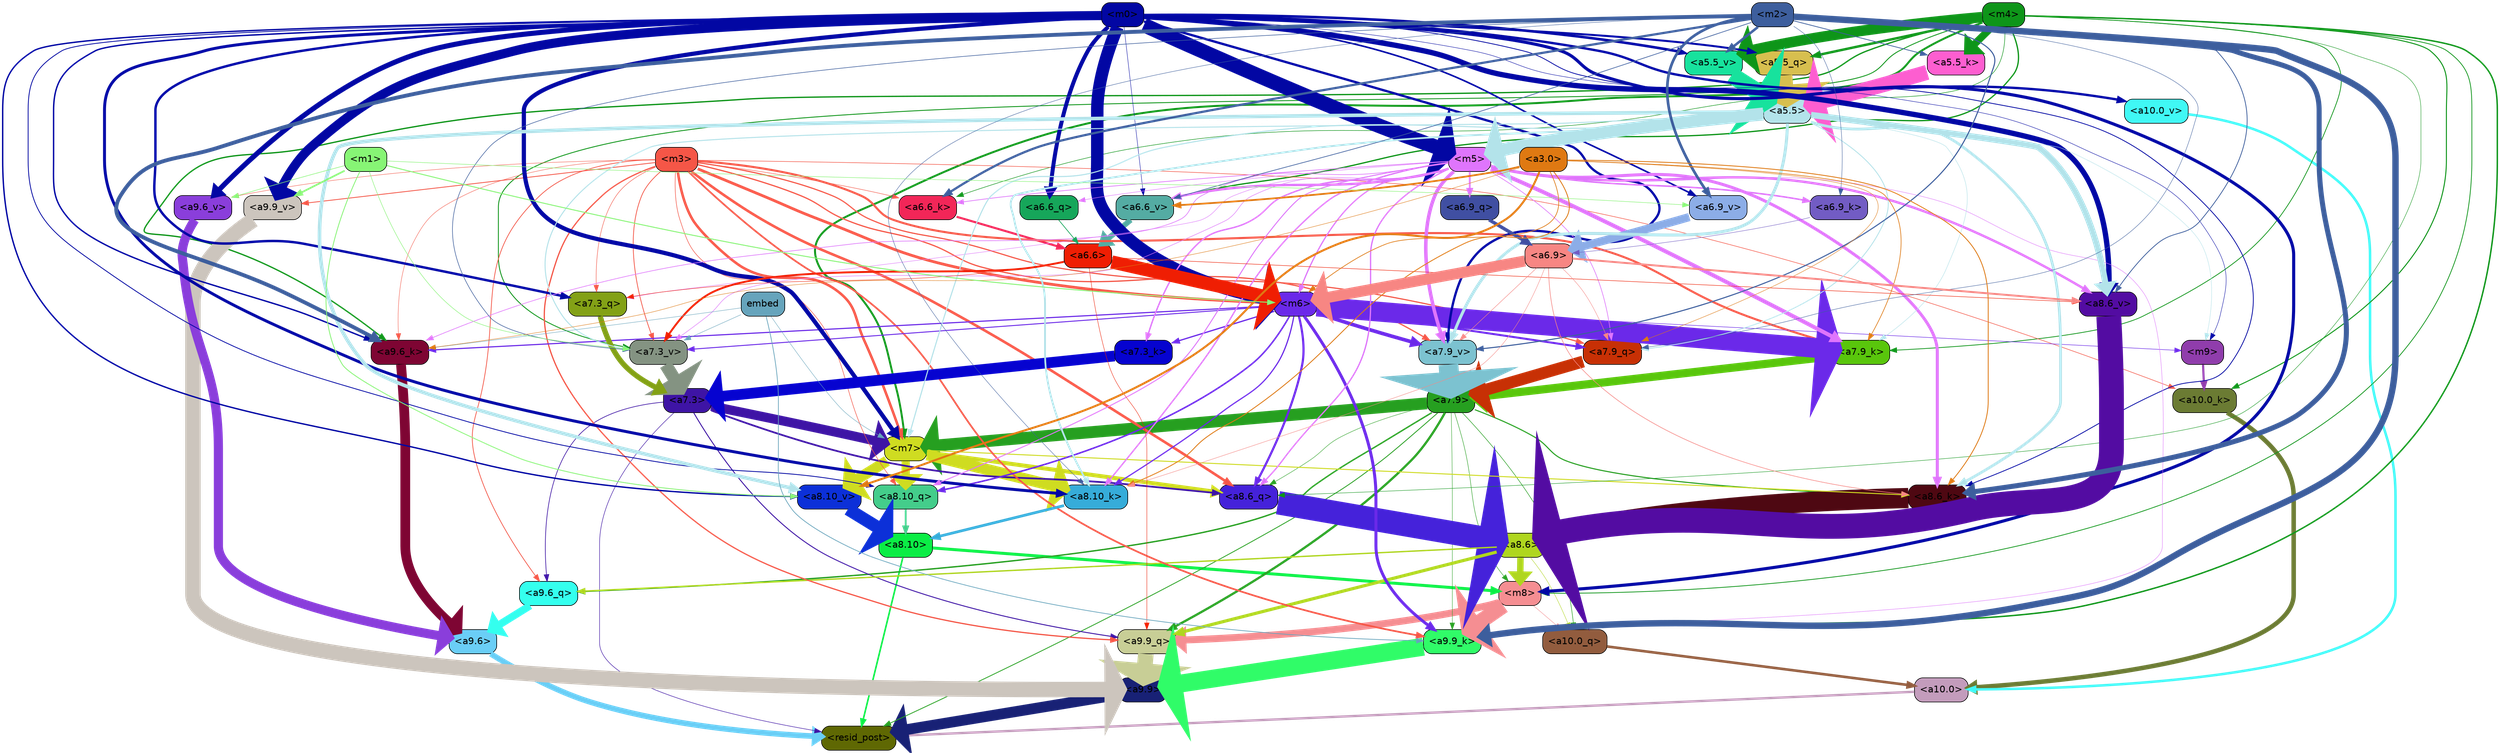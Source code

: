 strict digraph "" {
	graph [bgcolor=transparent,
		layout=dot,
		overlap=false,
		splines=true
	];
	"<a10.0>"	[color=black,
		fillcolor="#c39cbc",
		fontname=Helvetica,
		shape=box,
		style="filled, rounded"];
	"<resid_post>"	[color=black,
		fillcolor="#5f6803",
		fontname=Helvetica,
		shape=box,
		style="filled, rounded"];
	"<a10.0>" -> "<resid_post>"	[color="#c39cbc",
		penwidth=3.4253244400024414];
	"<a9.9>"	[color=black,
		fillcolor="#182175",
		fontname=Helvetica,
		shape=box,
		style="filled, rounded"];
	"<a9.9>" -> "<resid_post>"	[color="#182175",
		penwidth=16.05378818511963];
	"<a9.6>"	[color=black,
		fillcolor="#6acef6",
		fontname=Helvetica,
		shape=box,
		style="filled, rounded"];
	"<a9.6>" -> "<resid_post>"	[color="#6acef6",
		penwidth=8.33797836303711];
	"<a8.10>"	[color=black,
		fillcolor="#0bed45",
		fontname=Helvetica,
		shape=box,
		style="filled, rounded"];
	"<a8.10>" -> "<resid_post>"	[color="#0bed45",
		penwidth=2.3390636444091797];
	"<m8>"	[color=black,
		fillcolor="#f58e92",
		fontname=Helvetica,
		shape=box,
		style="filled, rounded"];
	"<a8.10>" -> "<m8>"	[color="#0bed45",
		penwidth=4.388927459716797];
	"<a7.9>"	[color=black,
		fillcolor="#269f20",
		fontname=Helvetica,
		shape=box,
		style="filled, rounded"];
	"<a7.9>" -> "<resid_post>"	[color="#269f20",
		penwidth=1.1926651000976562];
	"<a10.0_q>"	[color=black,
		fillcolor="#925c3e",
		fontname=Helvetica,
		shape=box,
		style="filled, rounded"];
	"<a7.9>" -> "<a10.0_q>"	[color="#269f20",
		penwidth=0.7811813354492188];
	"<a7.9>" -> "<m8>"	[color="#269f20",
		penwidth=0.6738662719726562];
	"<a9.9_q>"	[color=black,
		fillcolor="#c8ce96",
		fontname=Helvetica,
		shape=box,
		style="filled, rounded"];
	"<a7.9>" -> "<a9.9_q>"	[color="#269f20",
		penwidth=3.33896541595459];
	"<a9.6_q>"	[color=black,
		fillcolor="#34ffee",
		fontname=Helvetica,
		shape=box,
		style="filled, rounded"];
	"<a7.9>" -> "<a9.6_q>"	[color="#269f20",
		penwidth=2.0531044006347656];
	"<a9.9_k>"	[color=black,
		fillcolor="#30fc68",
		fontname=Helvetica,
		shape=box,
		style="filled, rounded"];
	"<a7.9>" -> "<a9.9_k>"	[color="#269f20",
		penwidth=0.6];
	"<a8.6_q>"	[color=black,
		fillcolor="#4522da",
		fontname=Helvetica,
		shape=box,
		style="filled, rounded"];
	"<a7.9>" -> "<a8.6_q>"	[color="#269f20",
		penwidth=0.6];
	"<a8.6_k>"	[color=black,
		fillcolor="#4e0812",
		fontname=Helvetica,
		shape=box,
		style="filled, rounded"];
	"<a7.9>" -> "<a8.6_k>"	[color="#269f20",
		penwidth=1.5751152038574219];
	"<m7>"	[color=black,
		fillcolor="#cfdc21",
		fontname=Helvetica,
		shape=box,
		style="filled, rounded"];
	"<a7.9>" -> "<m7>"	[color="#269f20",
		penwidth=17.67833709716797];
	"<a7.3>"	[color=black,
		fillcolor="#3e14a5",
		fontname=Helvetica,
		shape=box,
		style="filled, rounded"];
	"<a7.3>" -> "<resid_post>"	[color="#3e14a5",
		penwidth=0.7339706420898438];
	"<a7.3>" -> "<a9.9_q>"	[color="#3e14a5",
		penwidth=1.3609809875488281];
	"<a7.3>" -> "<a9.6_q>"	[color="#3e14a5",
		penwidth=0.9587650299072266];
	"<a7.3>" -> "<a8.6_q>"	[color="#3e14a5",
		penwidth=2.597522735595703];
	"<a7.3>" -> "<m7>"	[color="#3e14a5",
		penwidth=13.925512313842773];
	"<a10.0_q>" -> "<a10.0>"	[color="#925c3e",
		penwidth=3.861766815185547];
	"<a10.0_k>"	[color=black,
		fillcolor="#6b7b33",
		fontname=Helvetica,
		shape=box,
		style="filled, rounded"];
	"<a10.0_k>" -> "<a10.0>"	[color="#6b7b33",
		penwidth=6.691814422607422];
	"<a10.0_v>"	[color=black,
		fillcolor="#40f8f5",
		fontname=Helvetica,
		shape=box,
		style="filled, rounded"];
	"<a10.0_v>" -> "<a10.0>"	[color="#40f8f5",
		penwidth=3.703948974609375];
	"<m8>" -> "<a10.0_q>"	[color="#f58e92",
		penwidth=0.6];
	"<m8>" -> "<a9.9_q>"	[color="#f58e92",
		penwidth=10.407995223999023];
	"<m8>" -> "<a9.9_k>"	[color="#f58e92",
		penwidth=22.67278480529785];
	"<a8.6>"	[color=black,
		fillcolor="#afd61f",
		fontname=Helvetica,
		shape=box,
		style="filled, rounded"];
	"<a8.6>" -> "<a10.0_q>"	[color="#afd61f",
		penwidth=0.6];
	"<a8.6>" -> "<m8>"	[color="#afd61f",
		penwidth=9.616483688354492];
	"<a8.6>" -> "<a9.9_q>"	[color="#afd61f",
		penwidth=4.681654930114746];
	"<a8.6>" -> "<a9.6_q>"	[color="#afd61f",
		penwidth=2.0046749114990234];
	"<m9>"	[color=black,
		fillcolor="#903dac",
		fontname=Helvetica,
		shape=box,
		style="filled, rounded"];
	"<m9>" -> "<a10.0_k>"	[color="#903dac",
		penwidth=3.1536026000976562];
	"<m4>"	[color=black,
		fillcolor="#0e9519",
		fontname=Helvetica,
		shape=box,
		style="filled, rounded"];
	"<m4>" -> "<a10.0_k>"	[color="#0e9519",
		penwidth=1.4532089233398438];
	"<m4>" -> "<m8>"	[color="#0e9519",
		penwidth=1.1121444702148438];
	"<m4>" -> "<a9.9_k>"	[color="#0e9519",
		penwidth=2.1296005249023438];
	"<a9.6_k>"	[color=black,
		fillcolor="#7e0533",
		fontname=Helvetica,
		shape=box,
		style="filled, rounded"];
	"<m4>" -> "<a9.6_k>"	[color="#0e9519",
		penwidth=1.93524169921875];
	"<m4>" -> "<a8.6_q>"	[color="#0e9519",
		penwidth=0.6086311340332031];
	"<m4>" -> "<m7>"	[color="#0e9519",
		penwidth=2.9153175354003906];
	"<a7.9_k>"	[color=black,
		fillcolor="#59c60c",
		fontname=Helvetica,
		shape=box,
		style="filled, rounded"];
	"<m4>" -> "<a7.9_k>"	[color="#0e9519",
		penwidth=1.0983266830444336];
	"<a7.3_v>"	[color=black,
		fillcolor="#849382",
		fontname=Helvetica,
		shape=box,
		style="filled, rounded"];
	"<m4>" -> "<a7.3_v>"	[color="#0e9519",
		penwidth=1.2746734619140625];
	"<a6.6_k>"	[color=black,
		fillcolor="#f22658",
		fontname=Helvetica,
		shape=box,
		style="filled, rounded"];
	"<m4>" -> "<a6.6_k>"	[color="#0e9519",
		penwidth=0.7470474243164062];
	"<a6.6_v>"	[color=black,
		fillcolor="#54aca3",
		fontname=Helvetica,
		shape=box,
		style="filled, rounded"];
	"<m4>" -> "<a6.6_v>"	[color="#0e9519",
		penwidth=1.873147964477539];
	"<a5.5_q>"	[color=black,
		fillcolor="#d7bf4f",
		fontname=Helvetica,
		shape=box,
		style="filled, rounded"];
	"<m4>" -> "<a5.5_q>"	[color="#0e9519",
		penwidth=3.6069361567497253];
	"<a5.5_k>"	[color=black,
		fillcolor="#fd5ed0",
		fontname=Helvetica,
		shape=box,
		style="filled, rounded"];
	"<m4>" -> "<a5.5_k>"	[color="#0e9519",
		penwidth=10.824847996234894];
	"<a5.5_v>"	[color=black,
		fillcolor="#17e29d",
		fontname=Helvetica,
		shape=box,
		style="filled, rounded"];
	"<m4>" -> "<a5.5_v>"	[color="#0e9519",
		penwidth=15.7442626953125];
	"<m3>"	[color=black,
		fillcolor="#f55647",
		fontname=Helvetica,
		shape=box,
		style="filled, rounded"];
	"<m3>" -> "<a10.0_k>"	[color="#f55647",
		penwidth=0.8012542724609375];
	"<m6>"	[color=black,
		fillcolor="#6b29e9",
		fontname=Helvetica,
		shape=box,
		style="filled, rounded"];
	"<m3>" -> "<m6>"	[color="#f55647",
		penwidth=4.0873308181762695];
	"<m3>" -> "<a9.9_q>"	[color="#f55647",
		penwidth=1.8098411560058594];
	"<m3>" -> "<a9.6_q>"	[color="#f55647",
		penwidth=1.0731983184814453];
	"<m3>" -> "<a9.9_k>"	[color="#f55647",
		penwidth=2.538074493408203];
	"<m3>" -> "<a9.6_k>"	[color="#f55647",
		penwidth=0.6];
	"<a9.9_v>"	[color=black,
		fillcolor="#ccc5bd",
		fontname=Helvetica,
		shape=box,
		style="filled, rounded"];
	"<m3>" -> "<a9.9_v>"	[color="#f55647",
		penwidth=1.1908531188964844];
	"<a9.6_v>"	[color=black,
		fillcolor="#8a3edb",
		fontname=Helvetica,
		shape=box,
		style="filled, rounded"];
	"<m3>" -> "<a9.6_v>"	[color="#f55647",
		penwidth=0.6];
	"<a8.10_q>"	[color=black,
		fillcolor="#44cd8b",
		fontname=Helvetica,
		shape=box,
		style="filled, rounded"];
	"<m3>" -> "<a8.10_q>"	[color="#f55647",
		penwidth=0.7969093322753906];
	"<m3>" -> "<a8.6_q>"	[color="#f55647",
		penwidth=3.8069801330566406];
	"<m3>" -> "<m7>"	[color="#f55647",
		penwidth=3.7463531494140625];
	"<a7.9_q>"	[color=black,
		fillcolor="#c73005",
		fontname=Helvetica,
		shape=box,
		style="filled, rounded"];
	"<m3>" -> "<a7.9_q>"	[color="#f55647",
		penwidth=1.7077007293701172];
	"<a7.3_q>"	[color=black,
		fillcolor="#83a116",
		fontname=Helvetica,
		shape=box,
		style="filled, rounded"];
	"<m3>" -> "<a7.3_q>"	[color="#f55647",
		penwidth=0.6810226440429688];
	"<m3>" -> "<a7.9_k>"	[color="#f55647",
		penwidth=3.0535898208618164];
	"<a7.9_v>"	[color=black,
		fillcolor="#7cc2d0",
		fontname=Helvetica,
		shape=box,
		style="filled, rounded"];
	"<m3>" -> "<a7.9_v>"	[color="#f55647",
		penwidth=1.8027725219726562];
	"<m3>" -> "<a7.3_v>"	[color="#f55647",
		penwidth=1.0946578979492188];
	"<m3>" -> "<a6.6_k>"	[color="#f55647",
		penwidth=0.6740627288818359];
	"<m0>"	[color=black,
		fillcolor="#0207a3",
		fontname=Helvetica,
		shape=box,
		style="filled, rounded"];
	"<m0>" -> "<a10.0_v>"	[color="#0207a3",
		penwidth=3.520832061767578];
	"<m0>" -> "<m8>"	[color="#0207a3",
		penwidth=4.624839782714844];
	"<m0>" -> "<m9>"	[color="#0207a3",
		penwidth=0.6];
	"<m0>" -> "<m6>"	[color="#0207a3",
		penwidth=18.578011751174927];
	"<m0>" -> "<a9.6_k>"	[color="#0207a3",
		penwidth=2.0742149353027344];
	"<m0>" -> "<a9.9_v>"	[color="#0207a3",
		penwidth=13.6649169921875];
	"<m0>" -> "<a9.6_v>"	[color="#0207a3",
		penwidth=7.575786590576172];
	"<m5>"	[color=black,
		fillcolor="#df75fc",
		fontname=Helvetica,
		shape=box,
		style="filled, rounded"];
	"<m0>" -> "<m5>"	[color="#0207a3",
		penwidth=21.776307940483093];
	"<m0>" -> "<a8.10_q>"	[color="#0207a3",
		penwidth=1.1731605529785156];
	"<a8.10_k>"	[color=black,
		fillcolor="#36acd9",
		fontname=Helvetica,
		shape=box,
		style="filled, rounded"];
	"<m0>" -> "<a8.10_k>"	[color="#0207a3",
		penwidth=4.350425720214844];
	"<m0>" -> "<a8.6_k>"	[color="#0207a3",
		penwidth=1.1486854553222656];
	"<a8.10_v>"	[color=black,
		fillcolor="#0c30d8",
		fontname=Helvetica,
		shape=box,
		style="filled, rounded"];
	"<m0>" -> "<a8.10_v>"	[color="#0207a3",
		penwidth=2.0526657104492188];
	"<a8.6_v>"	[color=black,
		fillcolor="#530ca2",
		fontname=Helvetica,
		shape=box,
		style="filled, rounded"];
	"<m0>" -> "<a8.6_v>"	[color="#0207a3",
		penwidth=7.951751708984375];
	"<m0>" -> "<m7>"	[color="#0207a3",
		penwidth=6.283721923828125];
	"<m0>" -> "<a7.3_q>"	[color="#0207a3",
		penwidth=3.6216583251953125];
	"<m0>" -> "<a7.9_v>"	[color="#0207a3",
		penwidth=3.447589874267578];
	"<a6.6_q>"	[color=black,
		fillcolor="#16a65a",
		fontname=Helvetica,
		shape=box,
		style="filled, rounded"];
	"<m0>" -> "<a6.6_q>"	[color="#0207a3",
		penwidth=5.959924697875977];
	"<a6.9_v>"	[color=black,
		fillcolor="#8cade7",
		fontname=Helvetica,
		shape=box,
		style="filled, rounded"];
	"<m0>" -> "<a6.9_v>"	[color="#0207a3",
		penwidth=2.383556365966797];
	"<m0>" -> "<a6.6_v>"	[color="#0207a3",
		penwidth=0.6];
	"<m0>" -> "<a5.5_q>"	[color="#0207a3",
		penwidth=2.9749149084091187];
	"<m0>" -> "<a5.5_v>"	[color="#0207a3",
		penwidth=3.8549962043762207];
	"<m6>" -> "<m9>"	[color="#6b29e9",
		penwidth=0.7276992797851562];
	"<m6>" -> "<a9.9_k>"	[color="#6b29e9",
		penwidth=4.405937194824219];
	"<m6>" -> "<a9.6_k>"	[color="#6b29e9",
		penwidth=1.6540985107421875];
	"<m6>" -> "<a8.10_q>"	[color="#6b29e9",
		penwidth=2.2618331909179688];
	"<m6>" -> "<a8.6_q>"	[color="#6b29e9",
		penwidth=3.241657257080078];
	"<m6>" -> "<a8.10_k>"	[color="#6b29e9",
		penwidth=1.733642578125];
	"<m6>" -> "<a7.9_q>"	[color="#6b29e9",
		penwidth=2.9651412963867188];
	"<m6>" -> "<a7.9_k>"	[color="#6b29e9",
		penwidth=29.52049446105957];
	"<a7.3_k>"	[color=black,
		fillcolor="#0603d0",
		fontname=Helvetica,
		shape=box,
		style="filled, rounded"];
	"<m6>" -> "<a7.3_k>"	[color="#6b29e9",
		penwidth=1.8433246612548828];
	"<m6>" -> "<a7.9_v>"	[color="#6b29e9",
		penwidth=5.381137847900391];
	"<m6>" -> "<a7.3_v>"	[color="#6b29e9",
		penwidth=1.3778877258300781];
	"<a5.5>"	[color=black,
		fillcolor="#b3e3ea",
		fontname=Helvetica,
		shape=box,
		style="filled, rounded"];
	"<a5.5>" -> "<m9>"	[color="#b3e3ea",
		penwidth=0.6];
	"<a5.5>" -> "<m5>"	[color="#b3e3ea",
		penwidth=19.247835159301758];
	"<a5.5>" -> "<a8.10_k>"	[color="#b3e3ea",
		penwidth=2.6749038696289062];
	"<a5.5>" -> "<a8.6_k>"	[color="#b3e3ea",
		penwidth=3.9810218811035156];
	"<a5.5>" -> "<a8.10_v>"	[color="#b3e3ea",
		penwidth=5.2978057861328125];
	"<a5.5>" -> "<a8.6_v>"	[color="#b3e3ea",
		penwidth=9.177913665771484];
	"<a5.5>" -> "<m7>"	[color="#b3e3ea",
		penwidth=1.5525360107421875];
	"<a5.5>" -> "<a7.9_q>"	[color="#b3e3ea",
		penwidth=1.22930908203125];
	"<a5.5>" -> "<a7.9_k>"	[color="#b3e3ea",
		penwidth=0.6708955764770508];
	"<a5.5>" -> "<a7.9_v>"	[color="#b3e3ea",
		penwidth=4.432796478271484];
	"<a5.5>" -> "<a7.3_v>"	[color="#b3e3ea",
		penwidth=1.4417800903320312];
	"<a9.9_q>" -> "<a9.9>"	[color="#c8ce96",
		penwidth=23.20368194580078];
	"<a9.6_q>" -> "<a9.6>"	[color="#34ffee",
		penwidth=11.181507110595703];
	"<a9.9_k>" -> "<a9.9>"	[color="#30fc68",
		penwidth=26.641464233398438];
	"<a9.6_k>" -> "<a9.6>"	[color="#7e0533",
		penwidth=14.532459259033203];
	"<a9.9_v>" -> "<a9.9>"	[color="#ccc5bd",
		penwidth=23.02225112915039];
	"<a9.6_v>" -> "<a9.6>"	[color="#8a3edb",
		penwidth=13.634431838989258];
	"<a6.6>"	[color=black,
		fillcolor="#ef1e03",
		fontname=Helvetica,
		shape=box,
		style="filled, rounded"];
	"<a6.6>" -> "<m6>"	[color="#ef1e03",
		penwidth=19.58005142211914];
	"<a6.6>" -> "<a9.9_q>"	[color="#ef1e03",
		penwidth=0.6];
	"<a6.6>" -> "<a8.6_v>"	[color="#ef1e03",
		penwidth=0.6731643676757812];
	"<a6.6>" -> "<a7.3_q>"	[color="#ef1e03",
		penwidth=0.6];
	"<a6.6>" -> "<a7.3_v>"	[color="#ef1e03",
		penwidth=2.8381996154785156];
	"<m5>" -> "<m6>"	[color="#df75fc",
		penwidth=1.7808427810668945];
	"<m5>" -> "<a9.9_k>"	[color="#df75fc",
		penwidth=0.6];
	"<m5>" -> "<a9.6_k>"	[color="#df75fc",
		penwidth=0.9087238311767578];
	"<m5>" -> "<a8.10_q>"	[color="#df75fc",
		penwidth=1.3886604309082031];
	"<m5>" -> "<a8.6_q>"	[color="#df75fc",
		penwidth=1.8975334167480469];
	"<m5>" -> "<a8.10_k>"	[color="#df75fc",
		penwidth=1.9560012817382812];
	"<m5>" -> "<a8.6_k>"	[color="#df75fc",
		penwidth=4.4348602294921875];
	"<m5>" -> "<a8.6_v>"	[color="#df75fc",
		penwidth=3.547332763671875];
	"<m5>" -> "<a7.9_q>"	[color="#df75fc",
		penwidth=0.9239292144775391];
	"<m5>" -> "<a7.3_q>"	[color="#df75fc",
		penwidth=0.6050910949707031];
	"<m5>" -> "<a7.9_k>"	[color="#df75fc",
		penwidth=5.895898818969727];
	"<m5>" -> "<a7.3_k>"	[color="#df75fc",
		penwidth=2.047999382019043];
	"<m5>" -> "<a7.9_v>"	[color="#df75fc",
		penwidth=5.163473129272461];
	"<m5>" -> "<a7.3_v>"	[color="#df75fc",
		penwidth=0.7120857238769531];
	"<a6.9_q>"	[color=black,
		fillcolor="#404fa2",
		fontname=Helvetica,
		shape=box,
		style="filled, rounded"];
	"<m5>" -> "<a6.9_q>"	[color="#df75fc",
		penwidth=2.6011505126953125];
	"<m5>" -> "<a6.6_q>"	[color="#df75fc",
		penwidth=0.6670303344726562];
	"<a6.9_k>"	[color=black,
		fillcolor="#725cc4",
		fontname=Helvetica,
		shape=box,
		style="filled, rounded"];
	"<m5>" -> "<a6.9_k>"	[color="#df75fc",
		penwidth=2.202533721923828];
	"<m5>" -> "<a6.6_k>"	[color="#df75fc",
		penwidth=1.00042724609375];
	"<m5>" -> "<a6.6_v>"	[color="#df75fc",
		penwidth=3.4290390014648438];
	"<m2>"	[color=black,
		fillcolor="#3d5e9d",
		fontname=Helvetica,
		shape=box,
		style="filled, rounded"];
	"<m2>" -> "<a9.9_k>"	[color="#3d5e9d",
		penwidth=9.546476364135742];
	"<m2>" -> "<a9.6_k>"	[color="#3d5e9d",
		penwidth=5.765581130981445];
	"<m2>" -> "<a8.10_k>"	[color="#3d5e9d",
		penwidth=0.6];
	"<m2>" -> "<a8.6_k>"	[color="#3d5e9d",
		penwidth=7.5130767822265625];
	"<m2>" -> "<a8.6_v>"	[color="#3d5e9d",
		penwidth=1.1399917602539062];
	"<m2>" -> "<a7.9_q>"	[color="#3d5e9d",
		penwidth=0.6];
	"<m2>" -> "<a7.9_v>"	[color="#3d5e9d",
		penwidth=1.5795440673828125];
	"<m2>" -> "<a7.3_v>"	[color="#3d5e9d",
		penwidth=0.8394660949707031];
	"<m2>" -> "<a6.9_k>"	[color="#3d5e9d",
		penwidth=0.6];
	"<m2>" -> "<a6.6_k>"	[color="#3d5e9d",
		penwidth=3.2944984436035156];
	"<m2>" -> "<a6.9_v>"	[color="#3d5e9d",
		penwidth=3.973684310913086];
	"<m2>" -> "<a6.6_v>"	[color="#3d5e9d",
		penwidth=0.9880199432373047];
	"<m2>" -> "<a5.5_k>"	[color="#3d5e9d",
		penwidth=1.0944238007068634];
	"<m2>" -> "<a5.5_v>"	[color="#3d5e9d",
		penwidth=3.6759214401245117];
	embed	[color=black,
		fillcolor="#66a4bc",
		fontname=Helvetica,
		shape=box,
		style="filled, rounded"];
	embed -> "<a9.9_k>"	[color="#66a4bc",
		penwidth=1.044057846069336];
	embed -> "<a9.6_k>"	[color="#66a4bc",
		penwidth=0.6];
	embed -> "<m7>"	[color="#66a4bc",
		penwidth=0.6];
	embed -> "<a7.3_v>"	[color="#66a4bc",
		penwidth=0.6];
	"<a3.0>"	[color=black,
		fillcolor="#df7912",
		fontname=Helvetica,
		shape=box,
		style="filled, rounded"];
	"<a3.0>" -> "<m6>"	[color="#df7912",
		penwidth=0.9893608093261719];
	"<a3.0>" -> "<a9.6_k>"	[color="#df7912",
		penwidth=0.6];
	"<a3.0>" -> "<a8.10_k>"	[color="#df7912",
		penwidth=1.2375259399414062];
	"<a3.0>" -> "<a8.6_k>"	[color="#df7912",
		penwidth=1.2278594970703125];
	"<a3.0>" -> "<a8.10_v>"	[color="#df7912",
		penwidth=2.9724464416503906];
	"<a3.0>" -> "<a7.9_q>"	[color="#df7912",
		penwidth=0.6];
	"<a3.0>" -> "<a7.9_k>"	[color="#df7912",
		penwidth=0.9558658599853516];
	"<a3.0>" -> "<a6.6_v>"	[color="#df7912",
		penwidth=2.5804481506347656];
	"<m1>"	[color=black,
		fillcolor="#87f575",
		fontname=Helvetica,
		shape=box,
		style="filled, rounded"];
	"<m1>" -> "<m6>"	[color="#87f575",
		penwidth=1.3794612884521484];
	"<m1>" -> "<a9.9_v>"	[color="#87f575",
		penwidth=2.484710693359375];
	"<m1>" -> "<a9.6_v>"	[color="#87f575",
		penwidth=0.8296928405761719];
	"<m1>" -> "<a8.10_v>"	[color="#87f575",
		penwidth=1.2231903076171875];
	"<m1>" -> "<a7.3_v>"	[color="#87f575",
		penwidth=0.7203178405761719];
	"<m1>" -> "<a6.9_v>"	[color="#87f575",
		penwidth=0.7137031555175781];
	"<a8.10_q>" -> "<a8.10>"	[color="#44cd8b",
		penwidth=2.6974411010742188];
	"<a8.6_q>" -> "<a8.6>"	[color="#4522da",
		penwidth=34.91962909698486];
	"<a8.10_k>" -> "<a8.10>"	[color="#36acd9",
		penwidth=3.9815139770507812];
	"<a8.6_k>" -> "<a8.6>"	[color="#4e0812",
		penwidth=30.12779998779297];
	"<a8.10_v>" -> "<a8.10>"	[color="#0c30d8",
		penwidth=18.80433464050293];
	"<a8.6_v>" -> "<a8.6>"	[color="#530ca2",
		penwidth=37.04597568511963];
	"<m7>" -> "<a8.10_q>"	[color="#cfdc21",
		penwidth=12.189899444580078];
	"<m7>" -> "<a8.6_q>"	[color="#cfdc21",
		penwidth=5.949329376220703];
	"<m7>" -> "<a8.10_k>"	[color="#cfdc21",
		penwidth=16.634174346923828];
	"<m7>" -> "<a8.6_k>"	[color="#cfdc21",
		penwidth=1.4160232543945312];
	"<m7>" -> "<a8.10_v>"	[color="#cfdc21",
		penwidth=15.893604278564453];
	"<a6.9>"	[color=black,
		fillcolor="#f78683",
		fontname=Helvetica,
		shape=box,
		style="filled, rounded"];
	"<a6.9>" -> "<m6>"	[color="#f78683",
		penwidth=16.39166831970215];
	"<a6.9>" -> "<a8.10_k>"	[color="#f78683",
		penwidth=0.6];
	"<a6.9>" -> "<a8.6_k>"	[color="#f78683",
		penwidth=0.8667373657226562];
	"<a6.9>" -> "<a8.6_v>"	[color="#f78683",
		penwidth=2.8011817932128906];
	"<a6.9>" -> "<a7.9_q>"	[color="#f78683",
		penwidth=0.6];
	"<a6.9>" -> "<a7.9_v>"	[color="#f78683",
		penwidth=0.6784553527832031];
	"<a7.9_q>" -> "<a7.9>"	[color="#c73005",
		penwidth=17.651885986328125];
	"<a7.3_q>" -> "<a7.3>"	[color="#83a116",
		penwidth=7.866306304931641];
	"<a7.9_k>" -> "<a7.9>"	[color="#59c60c",
		penwidth=12.17039680480957];
	"<a7.3_k>" -> "<a7.3>"	[color="#0603d0",
		penwidth=16.016246795654297];
	"<a7.9_v>" -> "<a7.9>"	[color="#7cc2d0",
		penwidth=29.394658088684082];
	"<a7.3_v>" -> "<a7.3>"	[color="#849382",
		penwidth=19.01776695251465];
	"<a6.9_q>" -> "<a6.9>"	[color="#404fa2",
		penwidth=5.041379928588867];
	"<a6.6_q>" -> "<a6.6>"	[color="#16a65a",
		penwidth=1.0210704803466797];
	"<a6.9_k>" -> "<a6.9>"	[color="#725cc4",
		penwidth=0.6];
	"<a6.6_k>" -> "<a6.6>"	[color="#f22658",
		penwidth=3.0834922790527344];
	"<a6.9_v>" -> "<a6.9>"	[color="#8cade7",
		penwidth=12.179949760437012];
	"<a6.6_v>" -> "<a6.6>"	[color="#54aca3",
		penwidth=8.061713218688965];
	"<a5.5_q>" -> "<a5.5>"	[color="#d7bf4f",
		penwidth=22.712479948997498];
	"<a5.5_k>" -> "<a5.5>"	[color="#fd5ed0",
		penwidth=22.36222541332245];
	"<a5.5_v>" -> "<a5.5>"	[color="#17e29d",
		penwidth=24.821291208267212];
}
